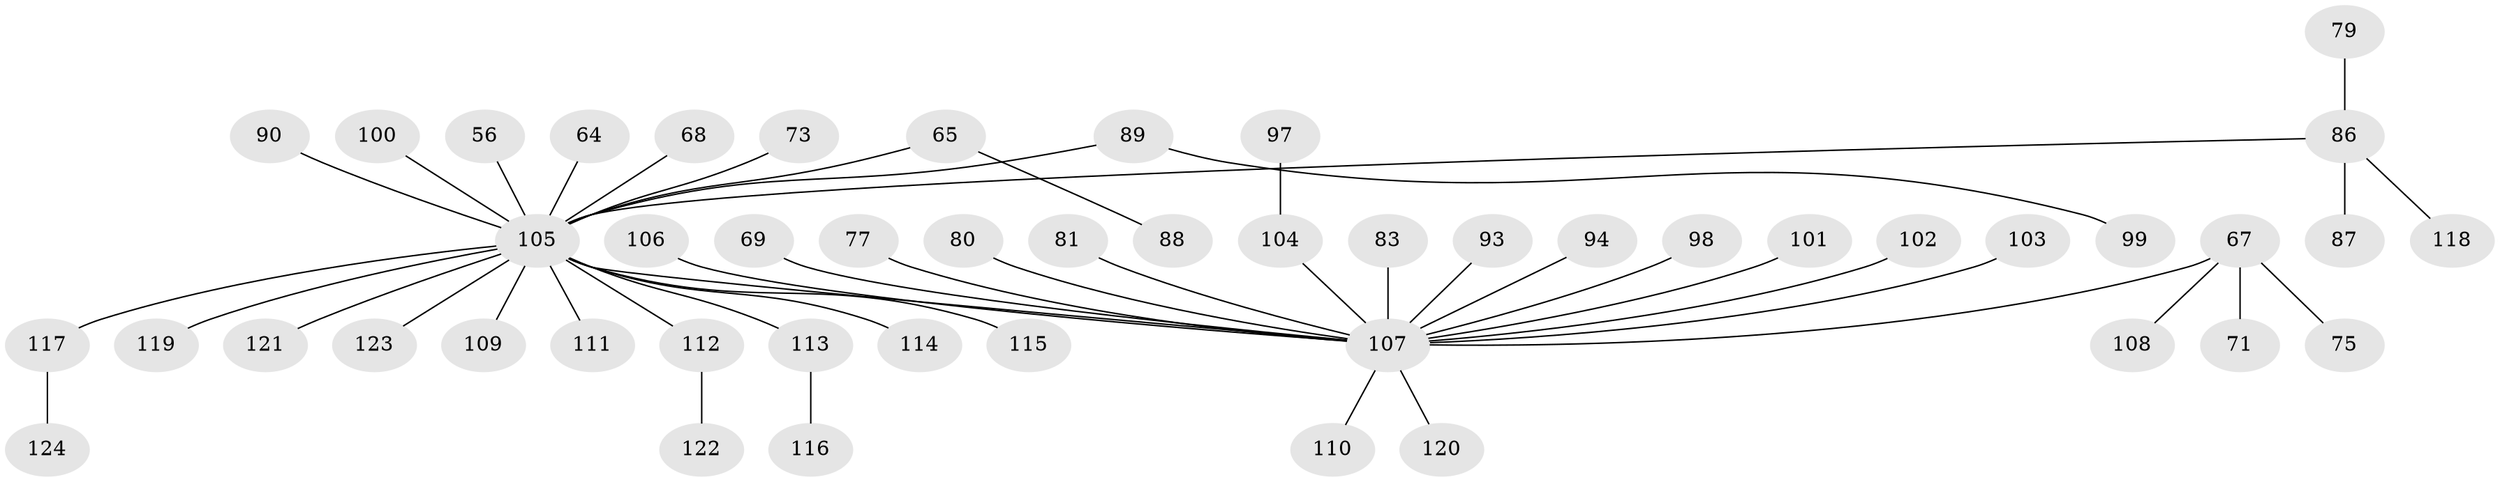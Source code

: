 // original degree distribution, {9: 0.008064516129032258, 2: 0.23387096774193547, 4: 0.08870967741935484, 3: 0.12096774193548387, 8: 0.008064516129032258, 5: 0.008064516129032258, 6: 0.008064516129032258, 1: 0.5161290322580645, 7: 0.008064516129032258}
// Generated by graph-tools (version 1.1) at 2025/55/03/04/25 21:55:37]
// undirected, 49 vertices, 48 edges
graph export_dot {
graph [start="1"]
  node [color=gray90,style=filled];
  56;
  64;
  65;
  67 [super="+17+58+60"];
  68;
  69;
  71;
  73;
  75;
  77;
  79;
  80;
  81;
  83;
  86 [super="+50+48+72"];
  87;
  88;
  89;
  90;
  93;
  94;
  97;
  98;
  99;
  100;
  101;
  102;
  103;
  104 [super="+95"];
  105 [super="+31+36+20+35+51+26+44+30+32+33+57+38+62+47+39+40+43+85+45+52+55"];
  106;
  107 [super="+3+16+29+23+96+61+63+27+54+66+70+76"];
  108;
  109;
  110;
  111;
  112;
  113 [super="+92"];
  114;
  115;
  116;
  117;
  118;
  119;
  120 [super="+22+46"];
  121;
  122;
  123;
  124;
  56 -- 105;
  64 -- 105;
  65 -- 88;
  65 -- 105;
  67 -- 71;
  67 -- 107;
  67 -- 75;
  67 -- 108;
  68 -- 105;
  69 -- 107;
  73 -- 105;
  77 -- 107;
  79 -- 86;
  80 -- 107;
  81 -- 107;
  83 -- 107;
  86 -- 87;
  86 -- 118;
  86 -- 105;
  89 -- 99;
  89 -- 105;
  90 -- 105;
  93 -- 107;
  94 -- 107;
  97 -- 104;
  98 -- 107;
  100 -- 105;
  101 -- 107;
  102 -- 107;
  103 -- 107;
  104 -- 107;
  105 -- 115;
  105 -- 107;
  105 -- 112;
  105 -- 119;
  105 -- 111;
  105 -- 114;
  105 -- 121;
  105 -- 117;
  105 -- 123;
  105 -- 109;
  105 -- 113;
  106 -- 107;
  107 -- 110;
  107 -- 120;
  112 -- 122;
  113 -- 116;
  117 -- 124;
}
